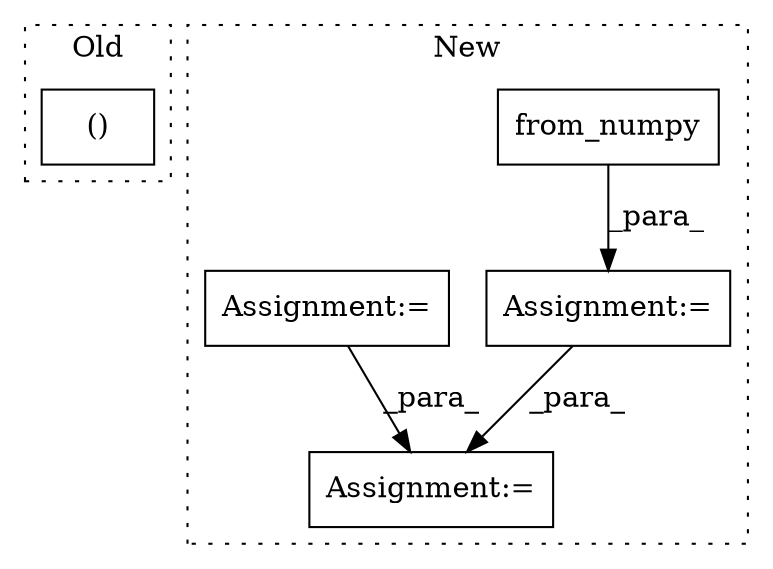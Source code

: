 digraph G {
subgraph cluster0 {
1 [label="()" a="106" s="2580" l="51" shape="box"];
label = "Old";
style="dotted";
}
subgraph cluster1 {
2 [label="from_numpy" a="32" s="2548,2574" l="11,1" shape="box"];
3 [label="Assignment:=" a="7" s="2541" l="1" shape="box"];
4 [label="Assignment:=" a="7" s="2624" l="1" shape="box"];
5 [label="Assignment:=" a="7" s="2408" l="1" shape="box"];
label = "New";
style="dotted";
}
2 -> 3 [label="_para_"];
3 -> 4 [label="_para_"];
5 -> 4 [label="_para_"];
}
